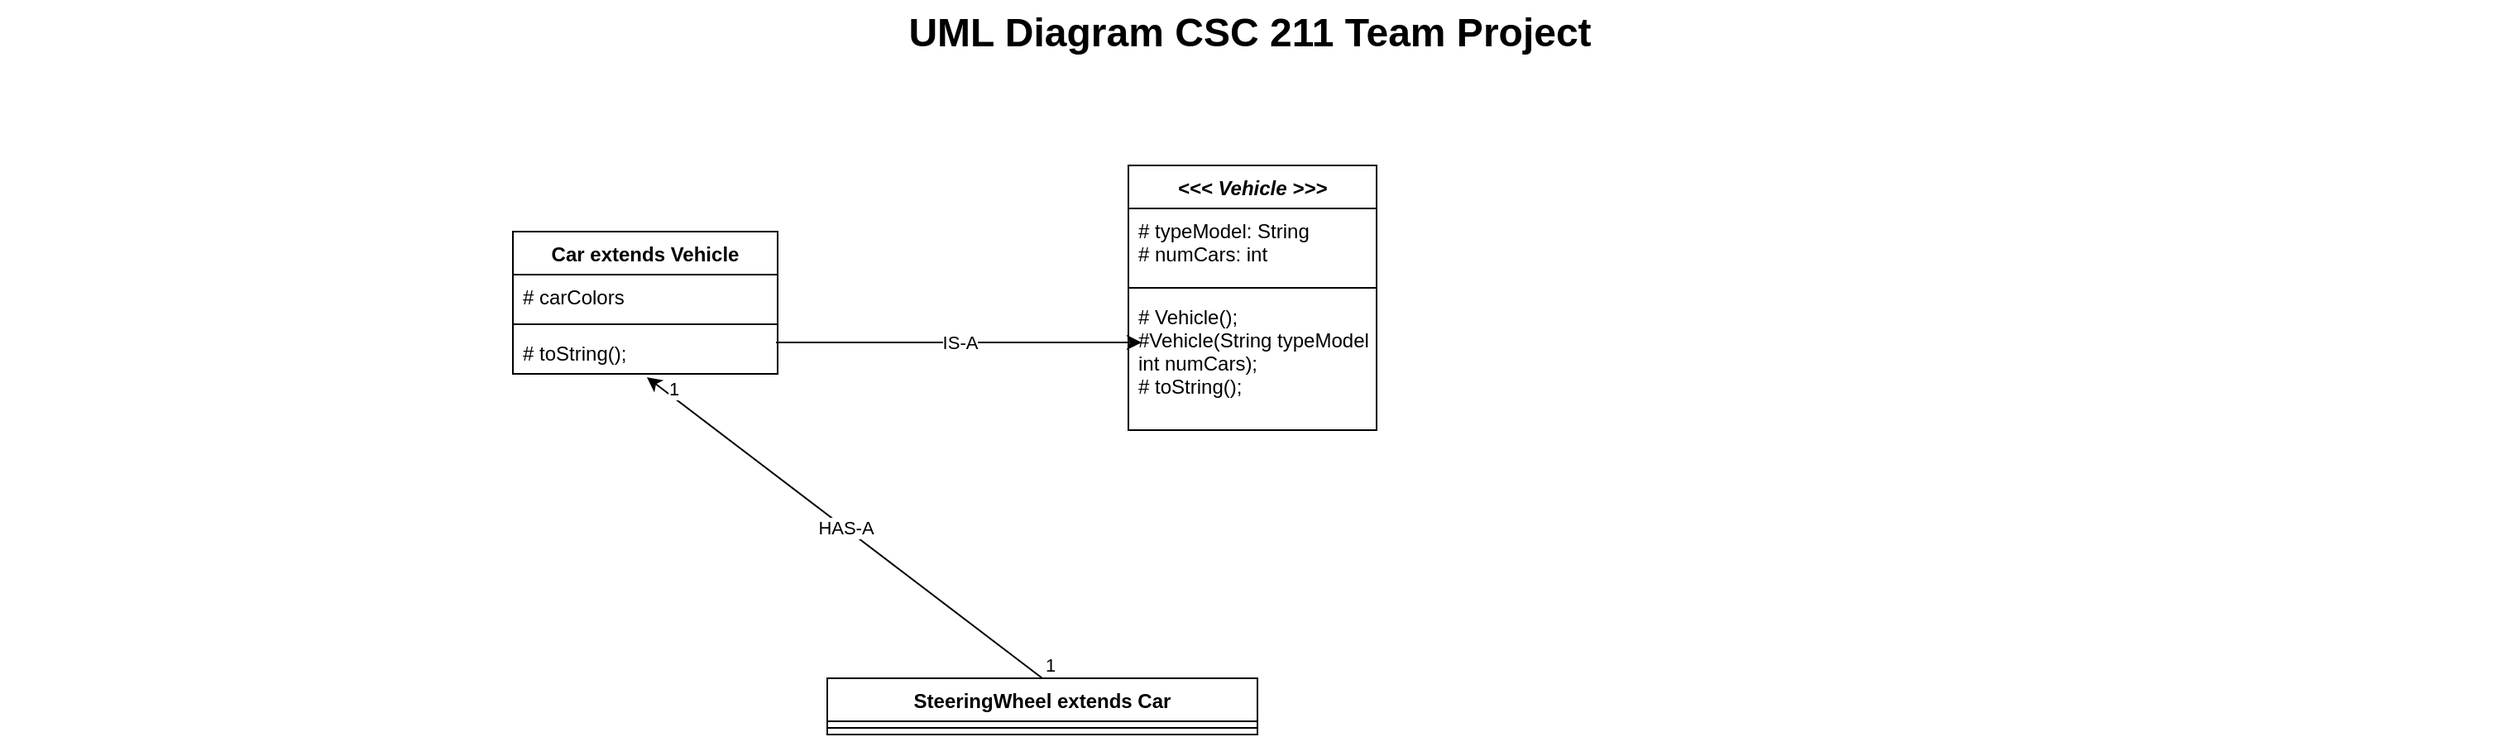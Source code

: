 <mxfile version="20.6.2" type="github">
  <diagram name="Page-1" id="929967ad-93f9-6ef4-fab6-5d389245f69c">
    <mxGraphModel dx="1186" dy="589" grid="1" gridSize="10" guides="1" tooltips="1" connect="1" arrows="1" fold="1" page="1" pageScale="1.5" pageWidth="1169" pageHeight="826" background="none" math="0" shadow="0">
      <root>
        <mxCell id="0" style=";html=1;" />
        <mxCell id="1" style=";html=1;" parent="0" />
        <mxCell id="1672d66443f91eb5-23" value="UML Diagram CSC 211 Team Project&lt;br&gt;" style="text;strokeColor=none;fillColor=none;html=1;fontSize=24;fontStyle=1;verticalAlign=middle;align=center;" parent="1" vertex="1">
          <mxGeometry x="120" y="40" width="1510" height="40" as="geometry" />
        </mxCell>
        <mxCell id="qD7Mk3K-ORAUJLcZ2jdv-5" value="&lt;&lt;&lt; Vehicle &gt;&gt;&gt;" style="swimlane;fontStyle=3;align=center;verticalAlign=top;childLayout=stackLayout;horizontal=1;startSize=26;horizontalStack=0;resizeParent=1;resizeParentMax=0;resizeLast=0;collapsible=1;marginBottom=0;" vertex="1" parent="1">
          <mxGeometry x="802" y="140" width="150" height="160" as="geometry" />
        </mxCell>
        <mxCell id="qD7Mk3K-ORAUJLcZ2jdv-6" value="# typeModel: String&#xa;# numCars: int" style="text;strokeColor=none;fillColor=none;align=left;verticalAlign=top;spacingLeft=4;spacingRight=4;overflow=hidden;rotatable=0;points=[[0,0.5],[1,0.5]];portConstraint=eastwest;" vertex="1" parent="qD7Mk3K-ORAUJLcZ2jdv-5">
          <mxGeometry y="26" width="150" height="44" as="geometry" />
        </mxCell>
        <mxCell id="qD7Mk3K-ORAUJLcZ2jdv-7" value="" style="line;strokeWidth=1;fillColor=none;align=left;verticalAlign=middle;spacingTop=-1;spacingLeft=3;spacingRight=3;rotatable=0;labelPosition=right;points=[];portConstraint=eastwest;strokeColor=inherit;" vertex="1" parent="qD7Mk3K-ORAUJLcZ2jdv-5">
          <mxGeometry y="70" width="150" height="8" as="geometry" />
        </mxCell>
        <mxCell id="qD7Mk3K-ORAUJLcZ2jdv-8" value="# Vehicle();&#xa;#Vehicle(String typeModel,&#xa;int numCars);&#xa;# toString();" style="text;strokeColor=none;fillColor=none;align=left;verticalAlign=top;spacingLeft=4;spacingRight=4;overflow=hidden;rotatable=0;points=[[0,0.5],[1,0.5]];portConstraint=eastwest;" vertex="1" parent="qD7Mk3K-ORAUJLcZ2jdv-5">
          <mxGeometry y="78" width="150" height="82" as="geometry" />
        </mxCell>
        <mxCell id="qD7Mk3K-ORAUJLcZ2jdv-9" value="SteeringWheel extends Car" style="swimlane;fontStyle=1;align=center;verticalAlign=top;childLayout=stackLayout;horizontal=1;startSize=26;horizontalStack=0;resizeParent=1;resizeParentMax=0;resizeLast=0;collapsible=1;marginBottom=0;" vertex="1" parent="1">
          <mxGeometry x="620" y="450" width="260" height="34" as="geometry" />
        </mxCell>
        <mxCell id="qD7Mk3K-ORAUJLcZ2jdv-11" value="" style="line;strokeWidth=1;fillColor=none;align=left;verticalAlign=middle;spacingTop=-1;spacingLeft=3;spacingRight=3;rotatable=0;labelPosition=right;points=[];portConstraint=eastwest;strokeColor=inherit;" vertex="1" parent="qD7Mk3K-ORAUJLcZ2jdv-9">
          <mxGeometry y="26" width="260" height="8" as="geometry" />
        </mxCell>
        <mxCell id="qD7Mk3K-ORAUJLcZ2jdv-21" value="" style="endArrow=classic;html=1;rounded=0;exitX=0.5;exitY=0;exitDx=0;exitDy=0;entryX=0.506;entryY=1.077;entryDx=0;entryDy=0;entryPerimeter=0;" edge="1" parent="1" source="qD7Mk3K-ORAUJLcZ2jdv-9" target="qD7Mk3K-ORAUJLcZ2jdv-38">
          <mxGeometry relative="1" as="geometry">
            <mxPoint x="800" y="300" as="sourcePoint" />
            <mxPoint x="515" y="244" as="targetPoint" />
          </mxGeometry>
        </mxCell>
        <mxCell id="qD7Mk3K-ORAUJLcZ2jdv-22" value="HAS-A" style="edgeLabel;resizable=0;html=1;align=center;verticalAlign=middle;" connectable="0" vertex="1" parent="qD7Mk3K-ORAUJLcZ2jdv-21">
          <mxGeometry relative="1" as="geometry" />
        </mxCell>
        <mxCell id="qD7Mk3K-ORAUJLcZ2jdv-23" value="1" style="edgeLabel;resizable=0;html=1;align=left;verticalAlign=bottom;" connectable="0" vertex="1" parent="qD7Mk3K-ORAUJLcZ2jdv-21">
          <mxGeometry x="-1" relative="1" as="geometry" />
        </mxCell>
        <mxCell id="qD7Mk3K-ORAUJLcZ2jdv-25" value="1" style="edgeLabel;html=1;align=center;verticalAlign=middle;resizable=0;points=[];" vertex="1" connectable="0" parent="qD7Mk3K-ORAUJLcZ2jdv-21">
          <mxGeometry x="0.886" y="-4" relative="1" as="geometry">
            <mxPoint as="offset" />
          </mxGeometry>
        </mxCell>
        <mxCell id="qD7Mk3K-ORAUJLcZ2jdv-26" value="" style="endArrow=classic;html=1;rounded=0;exitX=0.994;exitY=0.269;exitDx=0;exitDy=0;exitPerimeter=0;" edge="1" parent="1" source="qD7Mk3K-ORAUJLcZ2jdv-38">
          <mxGeometry relative="1" as="geometry">
            <mxPoint x="630" y="230" as="sourcePoint" />
            <mxPoint x="810" y="247" as="targetPoint" />
          </mxGeometry>
        </mxCell>
        <mxCell id="qD7Mk3K-ORAUJLcZ2jdv-27" value="IS-A" style="edgeLabel;resizable=0;html=1;align=center;verticalAlign=middle;" connectable="0" vertex="1" parent="qD7Mk3K-ORAUJLcZ2jdv-26">
          <mxGeometry relative="1" as="geometry" />
        </mxCell>
        <mxCell id="qD7Mk3K-ORAUJLcZ2jdv-35" value="Car extends Vehicle" style="swimlane;fontStyle=1;align=center;verticalAlign=top;childLayout=stackLayout;horizontal=1;startSize=26;horizontalStack=0;resizeParent=1;resizeParentMax=0;resizeLast=0;collapsible=1;marginBottom=0;" vertex="1" parent="1">
          <mxGeometry x="430" y="180" width="160" height="86" as="geometry" />
        </mxCell>
        <mxCell id="qD7Mk3K-ORAUJLcZ2jdv-36" value="# carColors" style="text;strokeColor=none;fillColor=none;align=left;verticalAlign=top;spacingLeft=4;spacingRight=4;overflow=hidden;rotatable=0;points=[[0,0.5],[1,0.5]];portConstraint=eastwest;" vertex="1" parent="qD7Mk3K-ORAUJLcZ2jdv-35">
          <mxGeometry y="26" width="160" height="26" as="geometry" />
        </mxCell>
        <mxCell id="qD7Mk3K-ORAUJLcZ2jdv-37" value="" style="line;strokeWidth=1;fillColor=none;align=left;verticalAlign=middle;spacingTop=-1;spacingLeft=3;spacingRight=3;rotatable=0;labelPosition=right;points=[];portConstraint=eastwest;strokeColor=inherit;" vertex="1" parent="qD7Mk3K-ORAUJLcZ2jdv-35">
          <mxGeometry y="52" width="160" height="8" as="geometry" />
        </mxCell>
        <mxCell id="qD7Mk3K-ORAUJLcZ2jdv-38" value="# toString();" style="text;strokeColor=none;fillColor=none;align=left;verticalAlign=top;spacingLeft=4;spacingRight=4;overflow=hidden;rotatable=0;points=[[0,0.5],[1,0.5]];portConstraint=eastwest;" vertex="1" parent="qD7Mk3K-ORAUJLcZ2jdv-35">
          <mxGeometry y="60" width="160" height="26" as="geometry" />
        </mxCell>
      </root>
    </mxGraphModel>
  </diagram>
</mxfile>
